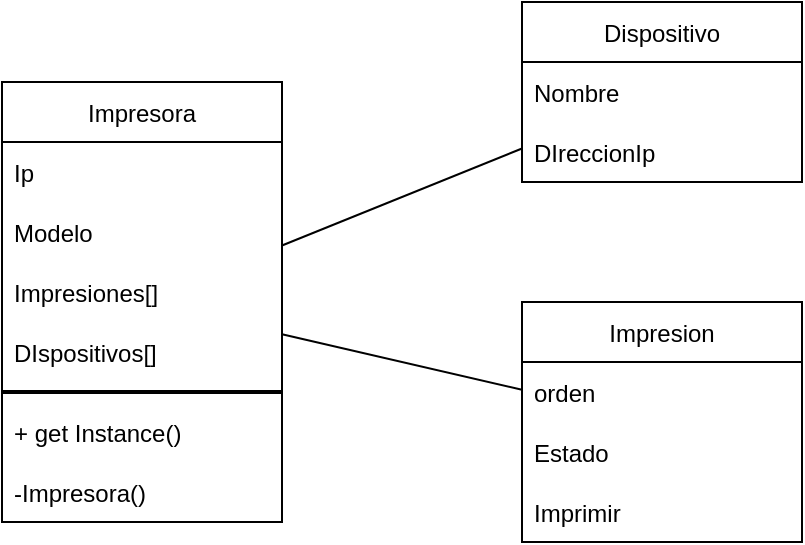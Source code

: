 <mxfile version="18.0.1" type="device"><diagram id="wrGA3LWfcBVNhG-t_fAz" name="Page-1"><mxGraphModel dx="596" dy="570" grid="1" gridSize="10" guides="1" tooltips="1" connect="1" arrows="1" fold="1" page="1" pageScale="1" pageWidth="827" pageHeight="1169" math="0" shadow="0"><root><mxCell id="0"/><mxCell id="1" parent="0"/><mxCell id="aUC1Gu50DFyY10loQkJM-1" value="Impresora" style="swimlane;fontStyle=0;childLayout=stackLayout;horizontal=1;startSize=30;horizontalStack=0;resizeParent=1;resizeParentMax=0;resizeLast=0;collapsible=1;marginBottom=0;" vertex="1" parent="1"><mxGeometry x="280" y="350" width="140" height="220" as="geometry"/></mxCell><mxCell id="aUC1Gu50DFyY10loQkJM-2" value="Ip" style="text;strokeColor=none;fillColor=none;align=left;verticalAlign=middle;spacingLeft=4;spacingRight=4;overflow=hidden;points=[[0,0.5],[1,0.5]];portConstraint=eastwest;rotatable=0;" vertex="1" parent="aUC1Gu50DFyY10loQkJM-1"><mxGeometry y="30" width="140" height="30" as="geometry"/></mxCell><mxCell id="aUC1Gu50DFyY10loQkJM-3" value="Modelo" style="text;strokeColor=none;fillColor=none;align=left;verticalAlign=middle;spacingLeft=4;spacingRight=4;overflow=hidden;points=[[0,0.5],[1,0.5]];portConstraint=eastwest;rotatable=0;" vertex="1" parent="aUC1Gu50DFyY10loQkJM-1"><mxGeometry y="60" width="140" height="30" as="geometry"/></mxCell><mxCell id="aUC1Gu50DFyY10loQkJM-4" value="Impresiones[]" style="text;strokeColor=none;fillColor=none;align=left;verticalAlign=middle;spacingLeft=4;spacingRight=4;overflow=hidden;points=[[0,0.5],[1,0.5]];portConstraint=eastwest;rotatable=0;" vertex="1" parent="aUC1Gu50DFyY10loQkJM-1"><mxGeometry y="90" width="140" height="30" as="geometry"/></mxCell><mxCell id="aUC1Gu50DFyY10loQkJM-8" value="DIspositivos[]" style="text;strokeColor=none;fillColor=none;align=left;verticalAlign=middle;spacingLeft=4;spacingRight=4;overflow=hidden;points=[[0,0.5],[1,0.5]];portConstraint=eastwest;rotatable=0;" vertex="1" parent="aUC1Gu50DFyY10loQkJM-1"><mxGeometry y="120" width="140" height="30" as="geometry"/></mxCell><mxCell id="aUC1Gu50DFyY10loQkJM-17" value="" style="line;strokeWidth=2;html=1;" vertex="1" parent="aUC1Gu50DFyY10loQkJM-1"><mxGeometry y="150" width="140" height="10" as="geometry"/></mxCell><mxCell id="aUC1Gu50DFyY10loQkJM-18" value="+ get Instance()" style="text;strokeColor=none;fillColor=none;align=left;verticalAlign=middle;spacingLeft=4;spacingRight=4;overflow=hidden;points=[[0,0.5],[1,0.5]];portConstraint=eastwest;rotatable=0;" vertex="1" parent="aUC1Gu50DFyY10loQkJM-1"><mxGeometry y="160" width="140" height="30" as="geometry"/></mxCell><mxCell id="aUC1Gu50DFyY10loQkJM-16" value="-Impresora()" style="text;strokeColor=none;fillColor=none;align=left;verticalAlign=middle;spacingLeft=4;spacingRight=4;overflow=hidden;points=[[0,0.5],[1,0.5]];portConstraint=eastwest;rotatable=0;" vertex="1" parent="aUC1Gu50DFyY10loQkJM-1"><mxGeometry y="190" width="140" height="30" as="geometry"/></mxCell><mxCell id="aUC1Gu50DFyY10loQkJM-5" value="Dispositivo" style="swimlane;fontStyle=0;childLayout=stackLayout;horizontal=1;startSize=30;horizontalStack=0;resizeParent=1;resizeParentMax=0;resizeLast=0;collapsible=1;marginBottom=0;" vertex="1" parent="1"><mxGeometry x="540" y="310" width="140" height="90" as="geometry"/></mxCell><mxCell id="aUC1Gu50DFyY10loQkJM-6" value="Nombre" style="text;strokeColor=none;fillColor=none;align=left;verticalAlign=middle;spacingLeft=4;spacingRight=4;overflow=hidden;points=[[0,0.5],[1,0.5]];portConstraint=eastwest;rotatable=0;" vertex="1" parent="aUC1Gu50DFyY10loQkJM-5"><mxGeometry y="30" width="140" height="30" as="geometry"/></mxCell><mxCell id="aUC1Gu50DFyY10loQkJM-7" value="DIreccionIp" style="text;strokeColor=none;fillColor=none;align=left;verticalAlign=middle;spacingLeft=4;spacingRight=4;overflow=hidden;points=[[0,0.5],[1,0.5]];portConstraint=eastwest;rotatable=0;" vertex="1" parent="aUC1Gu50DFyY10loQkJM-5"><mxGeometry y="60" width="140" height="30" as="geometry"/></mxCell><mxCell id="aUC1Gu50DFyY10loQkJM-9" value="Impresion" style="swimlane;fontStyle=0;childLayout=stackLayout;horizontal=1;startSize=30;horizontalStack=0;resizeParent=1;resizeParentMax=0;resizeLast=0;collapsible=1;marginBottom=0;" vertex="1" parent="1"><mxGeometry x="540" y="460" width="140" height="120" as="geometry"/></mxCell><mxCell id="aUC1Gu50DFyY10loQkJM-10" value="orden" style="text;strokeColor=none;fillColor=none;align=left;verticalAlign=middle;spacingLeft=4;spacingRight=4;overflow=hidden;points=[[0,0.5],[1,0.5]];portConstraint=eastwest;rotatable=0;" vertex="1" parent="aUC1Gu50DFyY10loQkJM-9"><mxGeometry y="30" width="140" height="30" as="geometry"/></mxCell><mxCell id="aUC1Gu50DFyY10loQkJM-13" value="Estado" style="text;strokeColor=none;fillColor=none;align=left;verticalAlign=middle;spacingLeft=4;spacingRight=4;overflow=hidden;points=[[0,0.5],[1,0.5]];portConstraint=eastwest;rotatable=0;" vertex="1" parent="aUC1Gu50DFyY10loQkJM-9"><mxGeometry y="60" width="140" height="30" as="geometry"/></mxCell><mxCell id="aUC1Gu50DFyY10loQkJM-12" value="Imprimir" style="text;strokeColor=none;fillColor=none;align=left;verticalAlign=middle;spacingLeft=4;spacingRight=4;overflow=hidden;points=[[0,0.5],[1,0.5]];portConstraint=eastwest;rotatable=0;" vertex="1" parent="aUC1Gu50DFyY10loQkJM-9"><mxGeometry y="90" width="140" height="30" as="geometry"/></mxCell><mxCell id="aUC1Gu50DFyY10loQkJM-14" value="" style="endArrow=none;html=1;rounded=0;" edge="1" parent="1" source="aUC1Gu50DFyY10loQkJM-1" target="aUC1Gu50DFyY10loQkJM-9"><mxGeometry width="50" height="50" relative="1" as="geometry"><mxPoint x="530" y="590" as="sourcePoint"/><mxPoint x="580" y="540" as="targetPoint"/></mxGeometry></mxCell><mxCell id="aUC1Gu50DFyY10loQkJM-15" value="" style="endArrow=none;html=1;rounded=0;" edge="1" parent="1" source="aUC1Gu50DFyY10loQkJM-1" target="aUC1Gu50DFyY10loQkJM-5"><mxGeometry width="50" height="50" relative="1" as="geometry"><mxPoint x="530" y="590" as="sourcePoint"/><mxPoint x="580" y="540" as="targetPoint"/></mxGeometry></mxCell></root></mxGraphModel></diagram></mxfile>